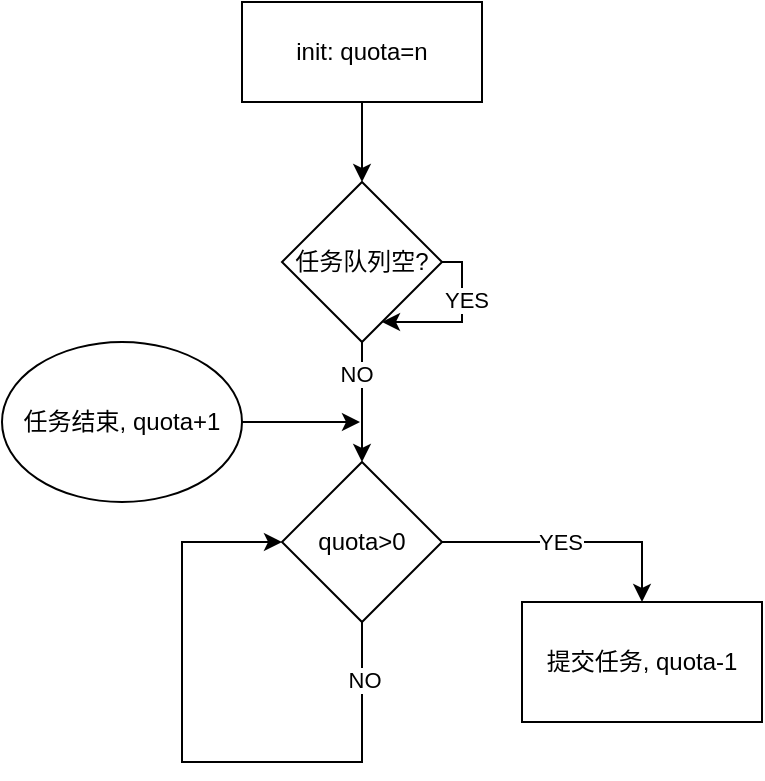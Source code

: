 <mxfile version="16.2.2" type="github">
  <diagram id="rYdtW6gqP__QQoJ1ers9" name="Page-1">
    <mxGraphModel dx="2253" dy="684" grid="1" gridSize="10" guides="1" tooltips="1" connect="1" arrows="1" fold="1" page="1" pageScale="1" pageWidth="827" pageHeight="1169" math="0" shadow="0">
      <root>
        <mxCell id="0" />
        <mxCell id="1" parent="0" />
        <mxCell id="4ooZ7AW8Yj8dIaZmaVnt-16" style="edgeStyle=orthogonalEdgeStyle;rounded=0;orthogonalLoop=1;jettySize=auto;html=1;" edge="1" parent="1" source="4ooZ7AW8Yj8dIaZmaVnt-7">
          <mxGeometry relative="1" as="geometry">
            <mxPoint x="130" y="360" as="targetPoint" />
          </mxGeometry>
        </mxCell>
        <mxCell id="4ooZ7AW8Yj8dIaZmaVnt-17" value="NO" style="edgeLabel;html=1;align=center;verticalAlign=middle;resizable=0;points=[];" vertex="1" connectable="0" parent="4ooZ7AW8Yj8dIaZmaVnt-16">
          <mxGeometry x="-0.467" y="-3" relative="1" as="geometry">
            <mxPoint as="offset" />
          </mxGeometry>
        </mxCell>
        <mxCell id="4ooZ7AW8Yj8dIaZmaVnt-7" value="任务队列空?" style="rhombus;whiteSpace=wrap;html=1;" vertex="1" parent="1">
          <mxGeometry x="90" y="220" width="80" height="80" as="geometry" />
        </mxCell>
        <mxCell id="4ooZ7AW8Yj8dIaZmaVnt-10" value="提交任务, quota-1" style="rounded=0;whiteSpace=wrap;html=1;" vertex="1" parent="1">
          <mxGeometry x="210" y="430" width="120" height="60" as="geometry" />
        </mxCell>
        <mxCell id="4ooZ7AW8Yj8dIaZmaVnt-13" value="" style="edgeStyle=orthogonalEdgeStyle;rounded=0;orthogonalLoop=1;jettySize=auto;html=1;" edge="1" parent="1" source="4ooZ7AW8Yj8dIaZmaVnt-11" target="4ooZ7AW8Yj8dIaZmaVnt-7">
          <mxGeometry relative="1" as="geometry" />
        </mxCell>
        <mxCell id="4ooZ7AW8Yj8dIaZmaVnt-11" value="init: quota=n" style="rounded=0;whiteSpace=wrap;html=1;" vertex="1" parent="1">
          <mxGeometry x="70" y="130" width="120" height="50" as="geometry" />
        </mxCell>
        <mxCell id="4ooZ7AW8Yj8dIaZmaVnt-35" style="edgeStyle=orthogonalEdgeStyle;rounded=0;orthogonalLoop=1;jettySize=auto;html=1;exitX=1;exitY=0.5;exitDx=0;exitDy=0;" edge="1" parent="1" source="4ooZ7AW8Yj8dIaZmaVnt-14">
          <mxGeometry relative="1" as="geometry">
            <mxPoint x="129" y="340" as="targetPoint" />
            <Array as="points">
              <mxPoint x="129" y="340" />
            </Array>
          </mxGeometry>
        </mxCell>
        <mxCell id="4ooZ7AW8Yj8dIaZmaVnt-14" value="任务结束, quota+1" style="ellipse;whiteSpace=wrap;html=1;" vertex="1" parent="1">
          <mxGeometry x="-50" y="300" width="120" height="80" as="geometry" />
        </mxCell>
        <mxCell id="4ooZ7AW8Yj8dIaZmaVnt-19" style="edgeStyle=orthogonalEdgeStyle;rounded=0;orthogonalLoop=1;jettySize=auto;html=1;exitX=1;exitY=0.5;exitDx=0;exitDy=0;entryX=0.5;entryY=0;entryDx=0;entryDy=0;" edge="1" parent="1" source="4ooZ7AW8Yj8dIaZmaVnt-18" target="4ooZ7AW8Yj8dIaZmaVnt-10">
          <mxGeometry relative="1" as="geometry" />
        </mxCell>
        <mxCell id="4ooZ7AW8Yj8dIaZmaVnt-22" value="YES" style="edgeLabel;html=1;align=center;verticalAlign=middle;resizable=0;points=[];" vertex="1" connectable="0" parent="4ooZ7AW8Yj8dIaZmaVnt-19">
          <mxGeometry x="-0.092" relative="1" as="geometry">
            <mxPoint as="offset" />
          </mxGeometry>
        </mxCell>
        <mxCell id="4ooZ7AW8Yj8dIaZmaVnt-39" style="edgeStyle=orthogonalEdgeStyle;rounded=0;orthogonalLoop=1;jettySize=auto;html=1;entryX=0;entryY=0.5;entryDx=0;entryDy=0;" edge="1" parent="1" source="4ooZ7AW8Yj8dIaZmaVnt-18" target="4ooZ7AW8Yj8dIaZmaVnt-18">
          <mxGeometry relative="1" as="geometry">
            <mxPoint x="70" y="390" as="targetPoint" />
            <Array as="points">
              <mxPoint x="130" y="510" />
              <mxPoint x="40" y="510" />
              <mxPoint x="40" y="400" />
            </Array>
          </mxGeometry>
        </mxCell>
        <mxCell id="4ooZ7AW8Yj8dIaZmaVnt-40" value="NO" style="edgeLabel;html=1;align=center;verticalAlign=middle;resizable=0;points=[];" vertex="1" connectable="0" parent="4ooZ7AW8Yj8dIaZmaVnt-39">
          <mxGeometry x="-0.819" y="1" relative="1" as="geometry">
            <mxPoint as="offset" />
          </mxGeometry>
        </mxCell>
        <mxCell id="4ooZ7AW8Yj8dIaZmaVnt-18" value="quota&amp;gt;0" style="rhombus;whiteSpace=wrap;html=1;" vertex="1" parent="1">
          <mxGeometry x="90" y="360" width="80" height="80" as="geometry" />
        </mxCell>
        <mxCell id="4ooZ7AW8Yj8dIaZmaVnt-20" style="edgeStyle=orthogonalEdgeStyle;rounded=0;orthogonalLoop=1;jettySize=auto;html=1;elbow=horizontal;exitX=1;exitY=0.5;exitDx=0;exitDy=0;" edge="1" parent="1" source="4ooZ7AW8Yj8dIaZmaVnt-7" target="4ooZ7AW8Yj8dIaZmaVnt-7">
          <mxGeometry relative="1" as="geometry">
            <mxPoint x="180" y="260" as="sourcePoint" />
            <Array as="points">
              <mxPoint x="180" y="260" />
              <mxPoint x="180" y="290" />
            </Array>
          </mxGeometry>
        </mxCell>
        <mxCell id="4ooZ7AW8Yj8dIaZmaVnt-21" value="YES" style="edgeLabel;html=1;align=center;verticalAlign=middle;resizable=0;points=[];" vertex="1" connectable="0" parent="4ooZ7AW8Yj8dIaZmaVnt-20">
          <mxGeometry x="-0.275" y="2" relative="1" as="geometry">
            <mxPoint as="offset" />
          </mxGeometry>
        </mxCell>
      </root>
    </mxGraphModel>
  </diagram>
</mxfile>
